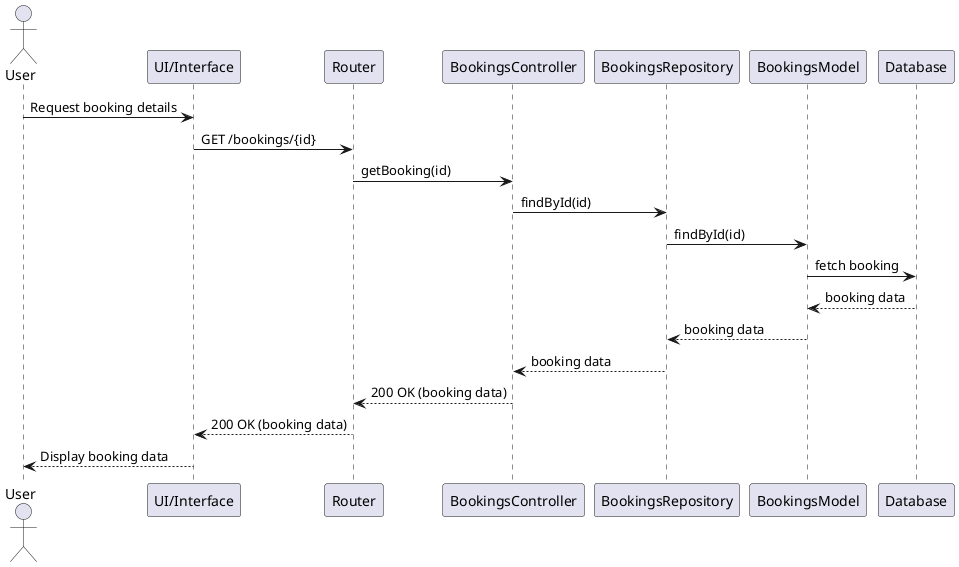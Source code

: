 @startuml
actor User
participant "UI/Interface" as UI
participant "Router" as Router
participant "BookingsController" as Controller
participant "BookingsRepository" as Repository
participant "BookingsModel" as Model
participant "Database" as DB

User -> UI: Request booking details
UI -> Router: GET /bookings/{id}
Router -> Controller: getBooking(id)
Controller -> Repository: findById(id)
Repository -> Model: findById(id)
Model -> DB: fetch booking
DB --> Model: booking data
Model --> Repository: booking data
Repository --> Controller: booking data
Controller --> Router: 200 OK (booking data)
Router --> UI: 200 OK (booking data)
UI --> User: Display booking data
@enduml

